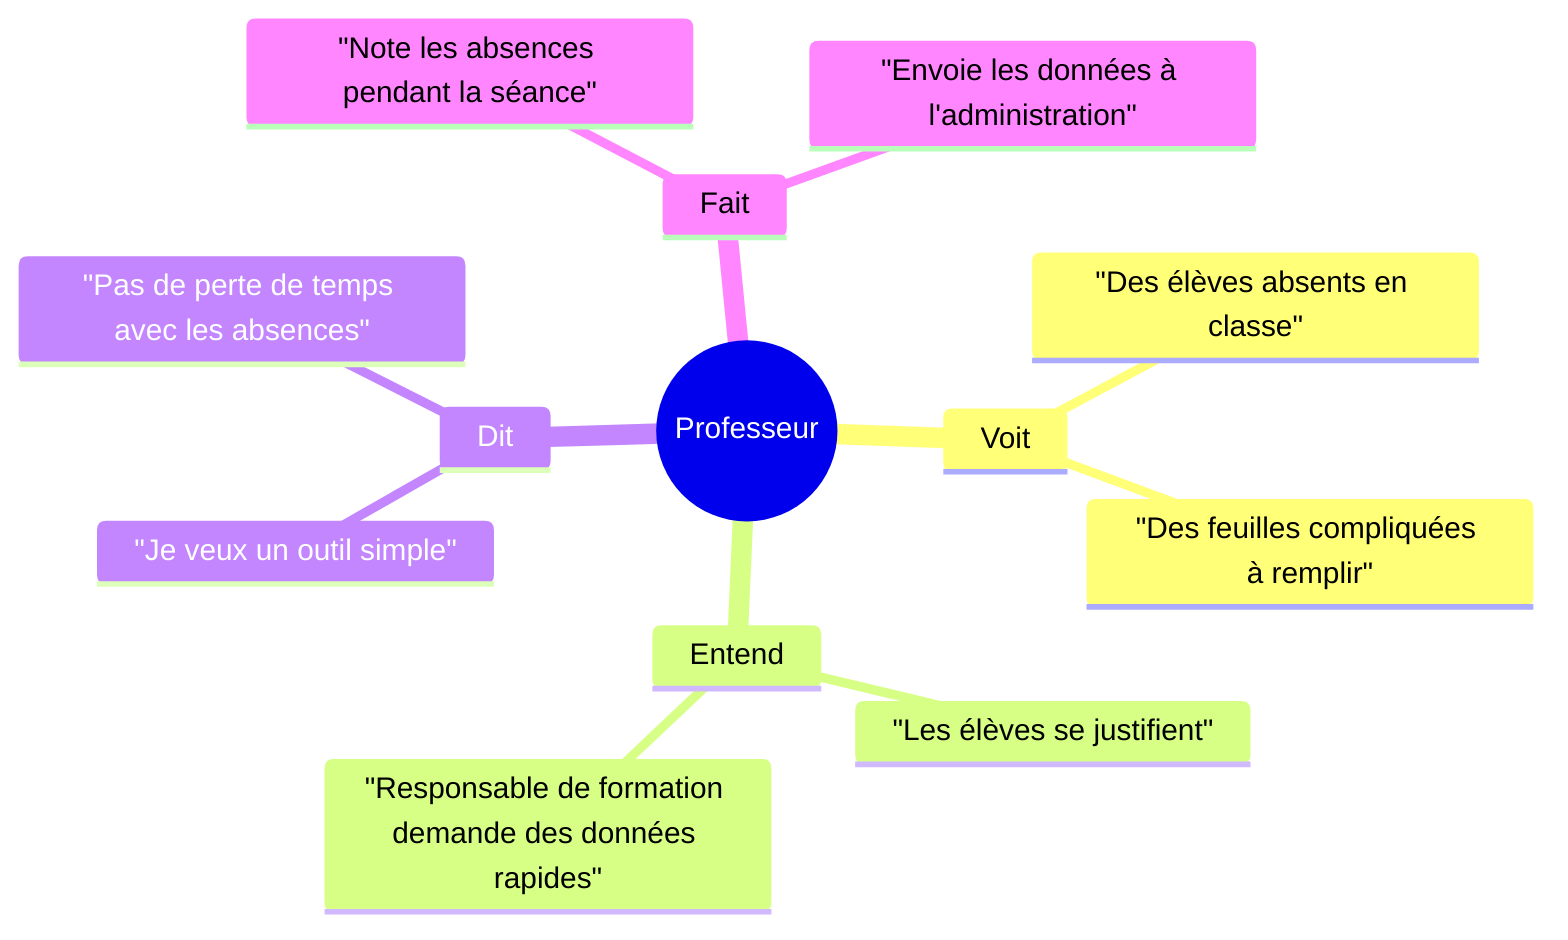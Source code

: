 mindmap
  root((Professeur))
    Voit
      "Des élèves absents en classe"
      "Des feuilles compliquées à remplir"
    Entend
      "Les élèves se justifient"
      "Responsable de formation demande des données rapides"
    Dit
      "Je veux un outil simple"
      "Pas de perte de temps avec les absences"
    Fait
      "Note les absences pendant la séance"
      "Envoie les données à l'administration"